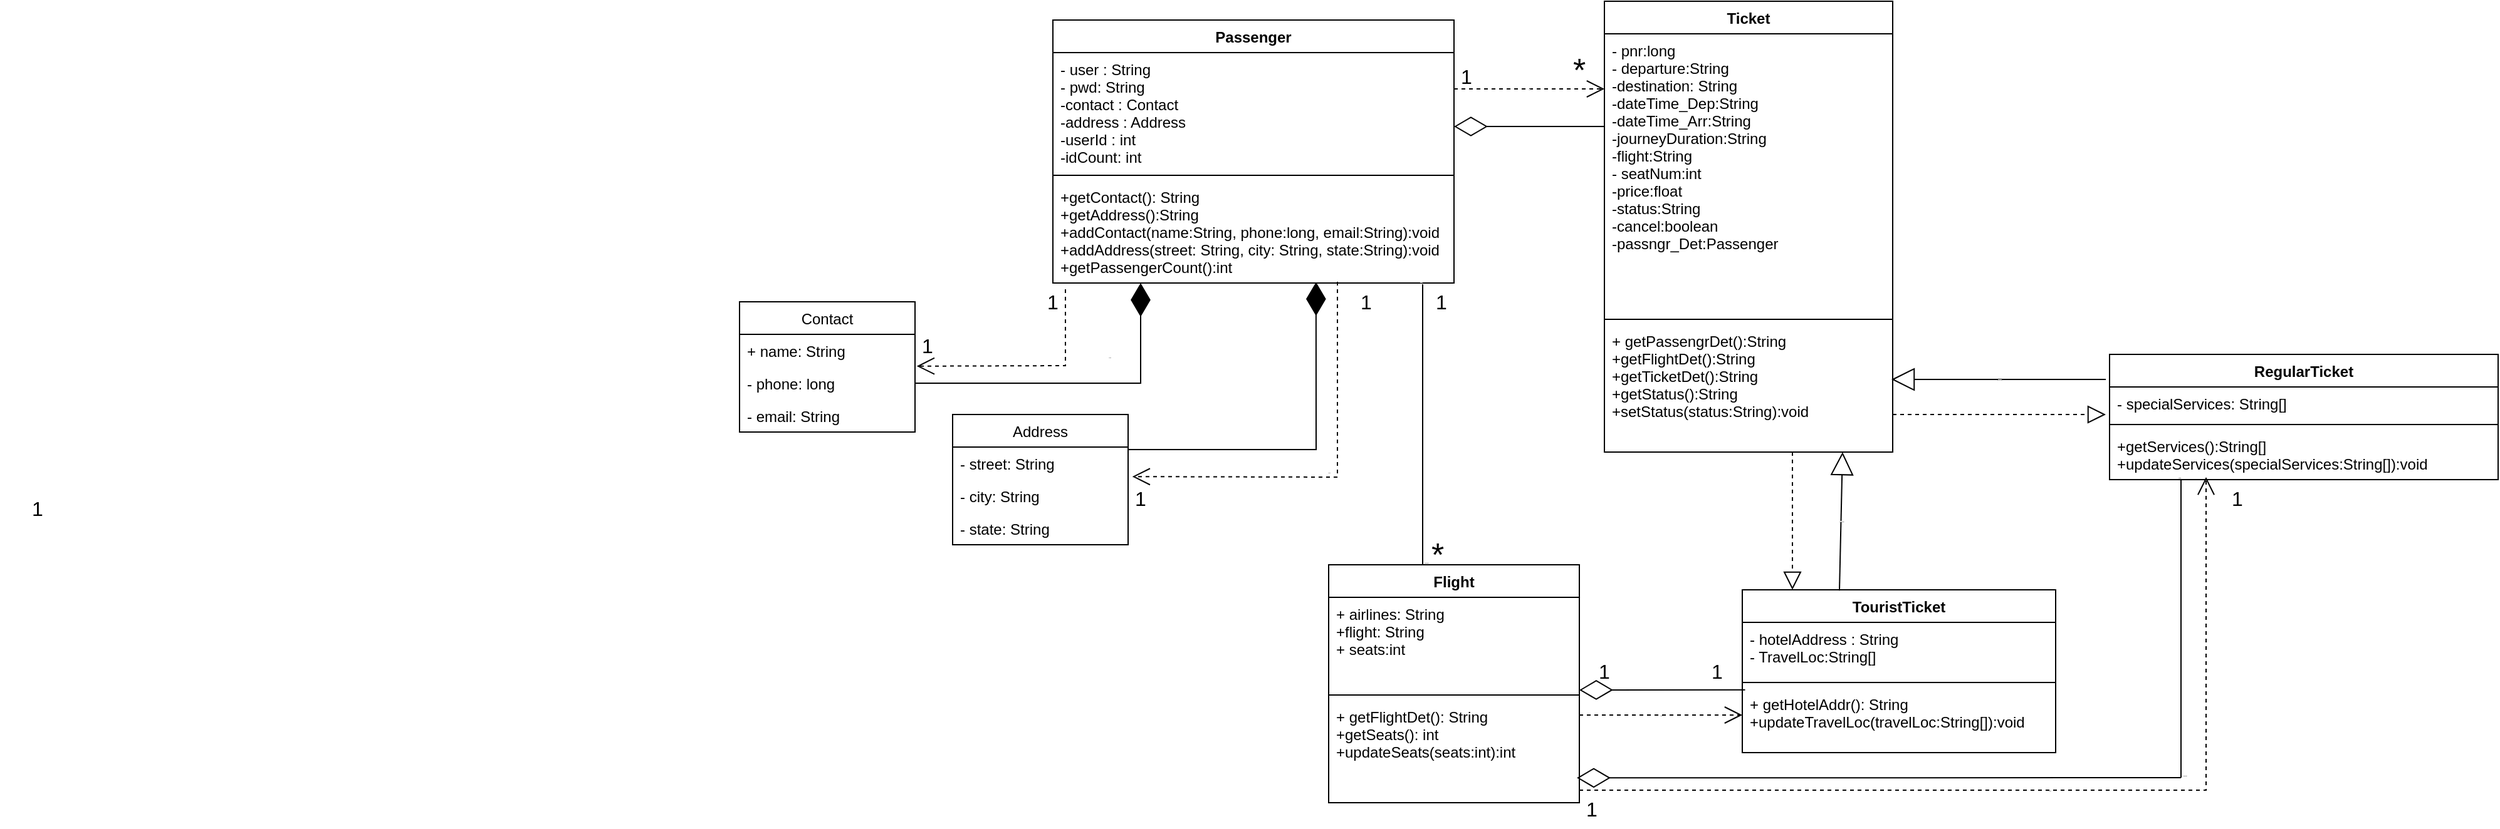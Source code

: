 <mxfile version="18.0.2" type="device"><diagram id="wABINvWNf6fJHYbn9OSX" name="Page-1"><mxGraphModel dx="1888" dy="539" grid="1" gridSize="10" guides="1" tooltips="1" connect="1" arrows="1" fold="1" page="1" pageScale="1" pageWidth="850" pageHeight="1100" math="0" shadow="0"><root><mxCell id="0"/><mxCell id="1" parent="0"/><mxCell id="V84Y-8vlFvcHDuwlT_fq-17" value="Flight" style="swimlane;fontStyle=1;align=center;verticalAlign=top;childLayout=stackLayout;horizontal=1;startSize=26;horizontalStack=0;resizeParent=1;resizeParentMax=0;resizeLast=0;collapsible=1;marginBottom=0;" parent="1" vertex="1"><mxGeometry x="520" y="520" width="200" height="190" as="geometry"><mxRectangle x="70" y="90" width="70" height="80" as="alternateBounds"/></mxGeometry></mxCell><mxCell id="V84Y-8vlFvcHDuwlT_fq-18" value="+ airlines: String&#10;+flight: String&#10;+ seats:int" style="text;strokeColor=none;fillColor=none;align=left;verticalAlign=top;spacingLeft=4;spacingRight=4;overflow=hidden;rotatable=0;points=[[0,0.5],[1,0.5]];portConstraint=eastwest;" parent="V84Y-8vlFvcHDuwlT_fq-17" vertex="1"><mxGeometry y="26" width="200" height="74" as="geometry"/></mxCell><mxCell id="V84Y-8vlFvcHDuwlT_fq-19" value="" style="line;strokeWidth=1;fillColor=none;align=left;verticalAlign=middle;spacingTop=-1;spacingLeft=3;spacingRight=3;rotatable=0;labelPosition=right;points=[];portConstraint=eastwest;" parent="V84Y-8vlFvcHDuwlT_fq-17" vertex="1"><mxGeometry y="100" width="200" height="8" as="geometry"/></mxCell><mxCell id="V84Y-8vlFvcHDuwlT_fq-20" value="+ getFlightDet(): String&#10;+getSeats(): int&#10;+updateSeats(seats:int):int" style="text;strokeColor=none;fillColor=none;align=left;verticalAlign=top;spacingLeft=4;spacingRight=4;overflow=hidden;rotatable=0;points=[[0,0.5],[1,0.5]];portConstraint=eastwest;" parent="V84Y-8vlFvcHDuwlT_fq-17" vertex="1"><mxGeometry y="108" width="200" height="82" as="geometry"/></mxCell><mxCell id="V84Y-8vlFvcHDuwlT_fq-21" value="Ticket" style="swimlane;fontStyle=1;align=center;verticalAlign=top;childLayout=stackLayout;horizontal=1;startSize=26;horizontalStack=0;resizeParent=1;resizeParentMax=0;resizeLast=0;collapsible=1;marginBottom=0;" parent="1" vertex="1"><mxGeometry x="740" y="70" width="230" height="360" as="geometry"/></mxCell><mxCell id="V84Y-8vlFvcHDuwlT_fq-22" value="- pnr:long&#10;- departure:String&#10;-destination: String&#10;-dateTime_Dep:String&#10;-dateTime_Arr:String&#10;-journeyDuration:String&#10;-flight:String&#10;- seatNum:int&#10;-price:float&#10;-status:String&#10;-cancel:boolean&#10;-passngr_Det:Passenger" style="text;strokeColor=none;fillColor=none;align=left;verticalAlign=top;spacingLeft=4;spacingRight=4;overflow=hidden;rotatable=0;points=[[0,0.5],[1,0.5]];portConstraint=eastwest;" parent="V84Y-8vlFvcHDuwlT_fq-21" vertex="1"><mxGeometry y="26" width="230" height="224" as="geometry"/></mxCell><mxCell id="V84Y-8vlFvcHDuwlT_fq-23" value="" style="line;strokeWidth=1;fillColor=none;align=left;verticalAlign=middle;spacingTop=-1;spacingLeft=3;spacingRight=3;rotatable=0;labelPosition=right;points=[];portConstraint=eastwest;" parent="V84Y-8vlFvcHDuwlT_fq-21" vertex="1"><mxGeometry y="250" width="230" height="8" as="geometry"/></mxCell><mxCell id="V84Y-8vlFvcHDuwlT_fq-24" value="+ getPassengrDet():String&#10;+getFlightDet():String&#10;+getTicketDet():String&#10;+getStatus():String&#10;+setStatus(status:String):void" style="text;strokeColor=none;fillColor=none;align=left;verticalAlign=top;spacingLeft=4;spacingRight=4;overflow=hidden;rotatable=0;points=[[0,0.5],[1,0.5]];portConstraint=eastwest;" parent="V84Y-8vlFvcHDuwlT_fq-21" vertex="1"><mxGeometry y="258" width="230" height="102" as="geometry"/></mxCell><mxCell id="V84Y-8vlFvcHDuwlT_fq-25" value="Passenger" style="swimlane;fontStyle=1;align=center;verticalAlign=top;childLayout=stackLayout;horizontal=1;startSize=26;horizontalStack=0;resizeParent=1;resizeParentMax=0;resizeLast=0;collapsible=1;marginBottom=0;" parent="1" vertex="1"><mxGeometry x="300" y="85" width="320" height="210" as="geometry"/></mxCell><mxCell id="V84Y-8vlFvcHDuwlT_fq-26" value="- user : String&#10;- pwd: String&#10;-contact : Contact&#10;-address : Address&#10;-userId : int&#10;-idCount: int" style="text;strokeColor=none;fillColor=none;align=left;verticalAlign=top;spacingLeft=4;spacingRight=4;overflow=hidden;rotatable=0;points=[[0,0.5],[1,0.5]];portConstraint=eastwest;" parent="V84Y-8vlFvcHDuwlT_fq-25" vertex="1"><mxGeometry y="26" width="320" height="94" as="geometry"/></mxCell><mxCell id="V84Y-8vlFvcHDuwlT_fq-27" value="" style="line;strokeWidth=1;fillColor=none;align=left;verticalAlign=middle;spacingTop=-1;spacingLeft=3;spacingRight=3;rotatable=0;labelPosition=right;points=[];portConstraint=eastwest;" parent="V84Y-8vlFvcHDuwlT_fq-25" vertex="1"><mxGeometry y="120" width="320" height="8" as="geometry"/></mxCell><mxCell id="V84Y-8vlFvcHDuwlT_fq-28" value="+getContact(): String&#10;+getAddress():String&#10;+addContact(name:String, phone:long, email:String):void&#10;+addAddress(street: String, city: String, state:String):void&#10;+getPassengerCount():int" style="text;strokeColor=none;fillColor=none;align=left;verticalAlign=top;spacingLeft=4;spacingRight=4;overflow=hidden;rotatable=0;points=[[0,0.5],[1,0.5]];portConstraint=eastwest;" parent="V84Y-8vlFvcHDuwlT_fq-25" vertex="1"><mxGeometry y="128" width="320" height="82" as="geometry"/></mxCell><mxCell id="zxwpKoPAMG8Fw4GfxHsp-13" value="Contact" style="swimlane;fontStyle=0;childLayout=stackLayout;horizontal=1;startSize=26;fillColor=none;horizontalStack=0;resizeParent=1;resizeParentMax=0;resizeLast=0;collapsible=1;marginBottom=0;" parent="1" vertex="1"><mxGeometry x="50" y="310" width="140" height="104" as="geometry"/></mxCell><mxCell id="zxwpKoPAMG8Fw4GfxHsp-14" value="+ name: String" style="text;strokeColor=none;fillColor=none;align=left;verticalAlign=top;spacingLeft=4;spacingRight=4;overflow=hidden;rotatable=0;points=[[0,0.5],[1,0.5]];portConstraint=eastwest;" parent="zxwpKoPAMG8Fw4GfxHsp-13" vertex="1"><mxGeometry y="26" width="140" height="26" as="geometry"/></mxCell><mxCell id="zxwpKoPAMG8Fw4GfxHsp-15" value="- phone: long" style="text;strokeColor=none;fillColor=none;align=left;verticalAlign=top;spacingLeft=4;spacingRight=4;overflow=hidden;rotatable=0;points=[[0,0.5],[1,0.5]];portConstraint=eastwest;" parent="zxwpKoPAMG8Fw4GfxHsp-13" vertex="1"><mxGeometry y="52" width="140" height="26" as="geometry"/></mxCell><mxCell id="zxwpKoPAMG8Fw4GfxHsp-16" value="- email: String" style="text;strokeColor=none;fillColor=none;align=left;verticalAlign=top;spacingLeft=4;spacingRight=4;overflow=hidden;rotatable=0;points=[[0,0.5],[1,0.5]];portConstraint=eastwest;" parent="zxwpKoPAMG8Fw4GfxHsp-13" vertex="1"><mxGeometry y="78" width="140" height="26" as="geometry"/></mxCell><mxCell id="zxwpKoPAMG8Fw4GfxHsp-17" value="Address" style="swimlane;fontStyle=0;childLayout=stackLayout;horizontal=1;startSize=26;fillColor=none;horizontalStack=0;resizeParent=1;resizeParentMax=0;resizeLast=0;collapsible=1;marginBottom=0;" parent="1" vertex="1"><mxGeometry x="220" y="400" width="140" height="104" as="geometry"/></mxCell><mxCell id="zxwpKoPAMG8Fw4GfxHsp-18" value="- street: String" style="text;strokeColor=none;fillColor=none;align=left;verticalAlign=top;spacingLeft=4;spacingRight=4;overflow=hidden;rotatable=0;points=[[0,0.5],[1,0.5]];portConstraint=eastwest;" parent="zxwpKoPAMG8Fw4GfxHsp-17" vertex="1"><mxGeometry y="26" width="140" height="26" as="geometry"/></mxCell><mxCell id="zxwpKoPAMG8Fw4GfxHsp-19" value="- city: String" style="text;strokeColor=none;fillColor=none;align=left;verticalAlign=top;spacingLeft=4;spacingRight=4;overflow=hidden;rotatable=0;points=[[0,0.5],[1,0.5]];portConstraint=eastwest;" parent="zxwpKoPAMG8Fw4GfxHsp-17" vertex="1"><mxGeometry y="52" width="140" height="26" as="geometry"/></mxCell><mxCell id="zxwpKoPAMG8Fw4GfxHsp-20" value="- state: String" style="text;strokeColor=none;fillColor=none;align=left;verticalAlign=top;spacingLeft=4;spacingRight=4;overflow=hidden;rotatable=0;points=[[0,0.5],[1,0.5]];portConstraint=eastwest;" parent="zxwpKoPAMG8Fw4GfxHsp-17" vertex="1"><mxGeometry y="78" width="140" height="26" as="geometry"/></mxCell><mxCell id="zxwpKoPAMG8Fw4GfxHsp-21" value="Use" style="endArrow=open;endSize=12;dashed=1;html=1;rounded=0;entryX=1.01;entryY=0.977;entryDx=0;entryDy=0;entryPerimeter=0;fontSize=1;" parent="1" target="zxwpKoPAMG8Fw4GfxHsp-14" edge="1"><mxGeometry x="-0.396" y="35" width="160" relative="1" as="geometry"><mxPoint x="310" y="300" as="sourcePoint"/><mxPoint x="203" y="361" as="targetPoint"/><Array as="points"><mxPoint x="310" y="361"/></Array><mxPoint as="offset"/></mxGeometry></mxCell><mxCell id="zxwpKoPAMG8Fw4GfxHsp-22" value="Use" style="endArrow=open;endSize=12;dashed=1;html=1;rounded=0;entryX=1.024;entryY=0.907;entryDx=0;entryDy=0;entryPerimeter=0;fontSize=1;" parent="1" target="zxwpKoPAMG8Fw4GfxHsp-18" edge="1"><mxGeometry x="0.023" y="-4" width="160" relative="1" as="geometry"><mxPoint x="527" y="294" as="sourcePoint"/><mxPoint x="358.88" y="453.582" as="targetPoint"/><mxPoint as="offset"/><Array as="points"><mxPoint x="527" y="314"/><mxPoint x="527" y="450"/></Array></mxGeometry></mxCell><mxCell id="zxwpKoPAMG8Fw4GfxHsp-24" value="" style="endArrow=diamondThin;endFill=1;endSize=24;html=1;rounded=0;" parent="1" edge="1"><mxGeometry width="160" relative="1" as="geometry"><mxPoint x="190" y="375" as="sourcePoint"/><mxPoint x="370" y="295" as="targetPoint"/><Array as="points"><mxPoint x="370" y="375"/></Array></mxGeometry></mxCell><mxCell id="zxwpKoPAMG8Fw4GfxHsp-25" value="" style="endArrow=diamondThin;endFill=1;endSize=24;html=1;rounded=0;entryX=0.656;entryY=1.016;entryDx=0;entryDy=0;entryPerimeter=0;" parent="1" edge="1"><mxGeometry width="160" relative="1" as="geometry"><mxPoint x="360" y="428" as="sourcePoint"/><mxPoint x="509.92" y="294.312" as="targetPoint"/><Array as="points"><mxPoint x="510" y="428"/></Array></mxGeometry></mxCell><mxCell id="zxwpKoPAMG8Fw4GfxHsp-30" value="RegularTicket" style="swimlane;fontStyle=1;align=center;verticalAlign=top;childLayout=stackLayout;horizontal=1;startSize=26;horizontalStack=0;resizeParent=1;resizeParentMax=0;resizeLast=0;collapsible=1;marginBottom=0;" parent="1" vertex="1"><mxGeometry x="1143" y="352" width="310" height="100" as="geometry"/></mxCell><mxCell id="zxwpKoPAMG8Fw4GfxHsp-31" value="- specialServices: String[]" style="text;strokeColor=none;fillColor=none;align=left;verticalAlign=top;spacingLeft=4;spacingRight=4;overflow=hidden;rotatable=0;points=[[0,0.5],[1,0.5]];portConstraint=eastwest;" parent="zxwpKoPAMG8Fw4GfxHsp-30" vertex="1"><mxGeometry y="26" width="310" height="26" as="geometry"/></mxCell><mxCell id="zxwpKoPAMG8Fw4GfxHsp-32" value="" style="line;strokeWidth=1;fillColor=none;align=left;verticalAlign=middle;spacingTop=-1;spacingLeft=3;spacingRight=3;rotatable=0;labelPosition=right;points=[];portConstraint=eastwest;" parent="zxwpKoPAMG8Fw4GfxHsp-30" vertex="1"><mxGeometry y="52" width="310" height="8" as="geometry"/></mxCell><mxCell id="zxwpKoPAMG8Fw4GfxHsp-33" value="+getServices():String[]&#10;+updateServices(specialServices:String[]):void" style="text;strokeColor=none;fillColor=none;align=left;verticalAlign=top;spacingLeft=4;spacingRight=4;overflow=hidden;rotatable=0;points=[[0,0.5],[1,0.5]];portConstraint=eastwest;" parent="zxwpKoPAMG8Fw4GfxHsp-30" vertex="1"><mxGeometry y="60" width="310" height="40" as="geometry"/></mxCell><mxCell id="zxwpKoPAMG8Fw4GfxHsp-34" value="TouristTicket" style="swimlane;fontStyle=1;align=center;verticalAlign=top;childLayout=stackLayout;horizontal=1;startSize=26;horizontalStack=0;resizeParent=1;resizeParentMax=0;resizeLast=0;collapsible=1;marginBottom=0;" parent="1" vertex="1"><mxGeometry x="850" y="540" width="250" height="130" as="geometry"/></mxCell><mxCell id="zxwpKoPAMG8Fw4GfxHsp-35" value="- hotelAddress : String&#10;- TravelLoc:String[]" style="text;strokeColor=none;fillColor=none;align=left;verticalAlign=top;spacingLeft=4;spacingRight=4;overflow=hidden;rotatable=0;points=[[0,0.5],[1,0.5]];portConstraint=eastwest;" parent="zxwpKoPAMG8Fw4GfxHsp-34" vertex="1"><mxGeometry y="26" width="250" height="44" as="geometry"/></mxCell><mxCell id="zxwpKoPAMG8Fw4GfxHsp-36" value="" style="line;strokeWidth=1;fillColor=none;align=left;verticalAlign=middle;spacingTop=-1;spacingLeft=3;spacingRight=3;rotatable=0;labelPosition=right;points=[];portConstraint=eastwest;" parent="zxwpKoPAMG8Fw4GfxHsp-34" vertex="1"><mxGeometry y="70" width="250" height="8" as="geometry"/></mxCell><mxCell id="zxwpKoPAMG8Fw4GfxHsp-37" value="+ getHotelAddr(): String&#10;+updateTravelLoc(travelLoc:String[]):void " style="text;strokeColor=none;fillColor=none;align=left;verticalAlign=top;spacingLeft=4;spacingRight=4;overflow=hidden;rotatable=0;points=[[0,0.5],[1,0.5]];portConstraint=eastwest;" parent="zxwpKoPAMG8Fw4GfxHsp-34" vertex="1"><mxGeometry y="78" width="250" height="52" as="geometry"/></mxCell><mxCell id="zxwpKoPAMG8Fw4GfxHsp-42" value="Extends" style="endArrow=block;endSize=16;endFill=0;html=1;rounded=0;fontSize=1;exitX=0.31;exitY=0.005;exitDx=0;exitDy=0;exitPerimeter=0;entryX=0.826;entryY=1;entryDx=0;entryDy=0;entryPerimeter=0;" parent="1" source="zxwpKoPAMG8Fw4GfxHsp-34" target="V84Y-8vlFvcHDuwlT_fq-24" edge="1"><mxGeometry width="160" relative="1" as="geometry"><mxPoint x="1090" y="500" as="sourcePoint"/><mxPoint x="920" y="420" as="targetPoint"/></mxGeometry></mxCell><mxCell id="zxwpKoPAMG8Fw4GfxHsp-48" value="Extends" style="endArrow=block;endSize=16;endFill=0;html=1;rounded=0;fontSize=1;" parent="1" edge="1"><mxGeometry width="160" relative="1" as="geometry"><mxPoint x="1140" y="372" as="sourcePoint"/><mxPoint x="969" y="372" as="targetPoint"/></mxGeometry></mxCell><mxCell id="zxwpKoPAMG8Fw4GfxHsp-49" value="" style="endArrow=block;dashed=1;endFill=0;endSize=12;html=1;rounded=0;fontSize=1;" parent="1" edge="1"><mxGeometry width="160" relative="1" as="geometry"><mxPoint x="890" y="430" as="sourcePoint"/><mxPoint x="890" y="540" as="targetPoint"/><Array as="points"><mxPoint x="890" y="510"/></Array></mxGeometry></mxCell><mxCell id="zxwpKoPAMG8Fw4GfxHsp-50" value="" style="endArrow=block;dashed=1;endFill=0;endSize=12;html=1;rounded=0;fontSize=1;" parent="1" edge="1"><mxGeometry width="160" relative="1" as="geometry"><mxPoint x="970.0" y="400" as="sourcePoint"/><mxPoint x="1140" y="400" as="targetPoint"/></mxGeometry></mxCell><mxCell id="zxwpKoPAMG8Fw4GfxHsp-51" value="" style="endArrow=diamondThin;endFill=0;endSize=24;html=1;rounded=0;fontSize=1;" parent="1" edge="1"><mxGeometry width="160" relative="1" as="geometry"><mxPoint x="740" y="170" as="sourcePoint"/><mxPoint x="620" y="170" as="targetPoint"/><Array as="points"><mxPoint x="700" y="170"/></Array></mxGeometry></mxCell><mxCell id="zxwpKoPAMG8Fw4GfxHsp-52" value="Use" style="endArrow=open;endSize=12;dashed=1;html=1;rounded=0;fontSize=1;" parent="1" edge="1"><mxGeometry width="160" relative="1" as="geometry"><mxPoint x="620" y="140" as="sourcePoint"/><mxPoint x="740" y="140" as="targetPoint"/><Array as="points"><mxPoint x="700" y="140"/></Array></mxGeometry></mxCell><mxCell id="zxwpKoPAMG8Fw4GfxHsp-56" value="" style="endArrow=none;html=1;edgeStyle=orthogonalEdgeStyle;rounded=0;fontSize=1;exitX=0.375;exitY=0;exitDx=0;exitDy=0;exitPerimeter=0;" parent="1" source="V84Y-8vlFvcHDuwlT_fq-17" edge="1"><mxGeometry relative="1" as="geometry"><mxPoint x="595" y="504" as="sourcePoint"/><mxPoint x="595" y="296" as="targetPoint"/></mxGeometry></mxCell><mxCell id="zxwpKoPAMG8Fw4GfxHsp-57" value="parent" style="edgeLabel;resizable=0;html=1;align=left;verticalAlign=bottom;fontSize=1;" parent="zxwpKoPAMG8Fw4GfxHsp-56" connectable="0" vertex="1"><mxGeometry x="-1" relative="1" as="geometry"/></mxCell><mxCell id="zxwpKoPAMG8Fw4GfxHsp-58" value="child" style="edgeLabel;resizable=0;html=1;align=right;verticalAlign=bottom;fontSize=1;" parent="zxwpKoPAMG8Fw4GfxHsp-56" connectable="0" vertex="1"><mxGeometry x="1" relative="1" as="geometry"/></mxCell><mxCell id="zxwpKoPAMG8Fw4GfxHsp-59" value="Use" style="endArrow=open;endSize=12;dashed=1;html=1;rounded=0;fontSize=1;" parent="1" edge="1"><mxGeometry width="160" relative="1" as="geometry"><mxPoint x="720" y="640" as="sourcePoint"/><mxPoint x="850" y="640" as="targetPoint"/></mxGeometry></mxCell><mxCell id="zxwpKoPAMG8Fw4GfxHsp-60" value="Use" style="endArrow=open;endSize=12;dashed=1;html=1;rounded=0;fontSize=1;" parent="1" edge="1"><mxGeometry width="160" relative="1" as="geometry"><mxPoint x="720" y="700" as="sourcePoint"/><mxPoint x="1220" y="450" as="targetPoint"/><Array as="points"><mxPoint x="1220" y="700"/></Array></mxGeometry></mxCell><mxCell id="zxwpKoPAMG8Fw4GfxHsp-61" value="" style="endArrow=diamondThin;endFill=0;endSize=24;html=1;rounded=0;fontSize=1;exitX=0.009;exitY=0.035;exitDx=0;exitDy=0;exitPerimeter=0;" parent="1" source="zxwpKoPAMG8Fw4GfxHsp-37" edge="1"><mxGeometry width="160" relative="1" as="geometry"><mxPoint x="840" y="620" as="sourcePoint"/><mxPoint x="720" y="620" as="targetPoint"/></mxGeometry></mxCell><mxCell id="zxwpKoPAMG8Fw4GfxHsp-62" value="" style="endArrow=diamondThin;endFill=0;endSize=24;html=1;rounded=0;fontSize=1;" parent="1" edge="1"><mxGeometry width="160" relative="1" as="geometry"><mxPoint x="1200" y="690" as="sourcePoint"/><mxPoint x="718" y="690.18" as="targetPoint"/></mxGeometry></mxCell><mxCell id="zxwpKoPAMG8Fw4GfxHsp-63" value="" style="endArrow=none;html=1;edgeStyle=orthogonalEdgeStyle;rounded=0;fontSize=1;" parent="1" edge="1"><mxGeometry relative="1" as="geometry"><mxPoint x="1200" y="690" as="sourcePoint"/><mxPoint x="1200" y="452" as="targetPoint"/></mxGeometry></mxCell><mxCell id="zxwpKoPAMG8Fw4GfxHsp-64" value="parent" style="edgeLabel;resizable=0;html=1;align=left;verticalAlign=bottom;fontSize=1;" parent="zxwpKoPAMG8Fw4GfxHsp-63" connectable="0" vertex="1"><mxGeometry x="-1" relative="1" as="geometry"/></mxCell><mxCell id="zxwpKoPAMG8Fw4GfxHsp-65" value="child" style="edgeLabel;resizable=0;html=1;align=right;verticalAlign=bottom;fontSize=1;" parent="zxwpKoPAMG8Fw4GfxHsp-63" connectable="0" vertex="1"><mxGeometry x="1" relative="1" as="geometry"/></mxCell><mxCell id="zxwpKoPAMG8Fw4GfxHsp-66" value="&lt;span style=&quot;font-size: 16px;&quot;&gt;1&lt;/span&gt;" style="text;html=1;strokeColor=none;fillColor=none;align=center;verticalAlign=middle;whiteSpace=wrap;rounded=0;fontSize=1;" parent="1" vertex="1"><mxGeometry x="520" y="295" width="60" height="30" as="geometry"/></mxCell><mxCell id="zxwpKoPAMG8Fw4GfxHsp-67" value="&lt;span style=&quot;font-size: 16px;&quot;&gt;1&lt;/span&gt;" style="text;html=1;strokeColor=none;fillColor=none;align=center;verticalAlign=middle;whiteSpace=wrap;rounded=0;fontSize=1;" parent="1" vertex="1"><mxGeometry x="340" y="452" width="60" height="30" as="geometry"/></mxCell><mxCell id="zxwpKoPAMG8Fw4GfxHsp-68" value="&lt;span style=&quot;font-size: 16px;&quot;&gt;1&lt;/span&gt;" style="text;html=1;strokeColor=none;fillColor=none;align=center;verticalAlign=middle;whiteSpace=wrap;rounded=0;fontSize=1;" parent="1" vertex="1"><mxGeometry x="270" y="295" width="60" height="30" as="geometry"/></mxCell><mxCell id="zxwpKoPAMG8Fw4GfxHsp-70" value="&lt;span style=&quot;font-size: 16px;&quot;&gt;1&lt;/span&gt;" style="text;html=1;strokeColor=none;fillColor=none;align=center;verticalAlign=middle;whiteSpace=wrap;rounded=0;fontSize=1;" parent="1" vertex="1"><mxGeometry x="-540" y="460" width="60" height="30" as="geometry"/></mxCell><mxCell id="zxwpKoPAMG8Fw4GfxHsp-71" value="&lt;span style=&quot;font-size: 16px;&quot;&gt;1&lt;/span&gt;" style="text;html=1;strokeColor=none;fillColor=none;align=center;verticalAlign=middle;whiteSpace=wrap;rounded=0;fontSize=1;" parent="1" vertex="1"><mxGeometry x="170" y="330" width="60" height="30" as="geometry"/></mxCell><mxCell id="zxwpKoPAMG8Fw4GfxHsp-72" value="&lt;span style=&quot;font-size: 16px;&quot;&gt;1&lt;/span&gt;" style="text;html=1;strokeColor=none;fillColor=none;align=center;verticalAlign=middle;whiteSpace=wrap;rounded=0;fontSize=1;" parent="1" vertex="1"><mxGeometry x="580" y="295" width="60" height="30" as="geometry"/></mxCell><mxCell id="zxwpKoPAMG8Fw4GfxHsp-74" value="*" style="text;html=1;strokeColor=none;fillColor=none;align=center;verticalAlign=middle;whiteSpace=wrap;rounded=0;fontSize=26;" parent="1" vertex="1"><mxGeometry x="577" y="497" width="60" height="30" as="geometry"/></mxCell><mxCell id="zxwpKoPAMG8Fw4GfxHsp-77" value="&lt;span style=&quot;font-size: 16px;&quot;&gt;1&lt;/span&gt;" style="text;html=1;strokeColor=none;fillColor=none;align=center;verticalAlign=middle;whiteSpace=wrap;rounded=0;fontSize=1;" parent="1" vertex="1"><mxGeometry x="600" y="115" width="60" height="30" as="geometry"/></mxCell><mxCell id="zxwpKoPAMG8Fw4GfxHsp-78" value="*" style="text;html=1;strokeColor=none;fillColor=none;align=center;verticalAlign=middle;whiteSpace=wrap;rounded=0;fontSize=26;" parent="1" vertex="1"><mxGeometry x="690" y="110" width="60" height="30" as="geometry"/></mxCell><mxCell id="zxwpKoPAMG8Fw4GfxHsp-80" value="&lt;span style=&quot;font-size: 16px;&quot;&gt;1&lt;/span&gt;" style="text;html=1;strokeColor=none;fillColor=none;align=center;verticalAlign=middle;whiteSpace=wrap;rounded=0;fontSize=1;" parent="1" vertex="1"><mxGeometry x="800" y="590" width="60" height="30" as="geometry"/></mxCell><mxCell id="zxwpKoPAMG8Fw4GfxHsp-81" value="&lt;span style=&quot;font-size: 16px;&quot;&gt;1&lt;/span&gt;" style="text;html=1;strokeColor=none;fillColor=none;align=center;verticalAlign=middle;whiteSpace=wrap;rounded=0;fontSize=1;" parent="1" vertex="1"><mxGeometry x="710" y="590" width="60" height="30" as="geometry"/></mxCell><mxCell id="zxwpKoPAMG8Fw4GfxHsp-82" value="&lt;span style=&quot;font-size: 16px;&quot;&gt;1&lt;/span&gt;" style="text;html=1;strokeColor=none;fillColor=none;align=center;verticalAlign=middle;whiteSpace=wrap;rounded=0;fontSize=1;" parent="1" vertex="1"><mxGeometry x="1215" y="452" width="60" height="30" as="geometry"/></mxCell><mxCell id="zxwpKoPAMG8Fw4GfxHsp-83" value="&lt;span style=&quot;font-size: 16px;&quot;&gt;1&lt;/span&gt;" style="text;html=1;strokeColor=none;fillColor=none;align=center;verticalAlign=middle;whiteSpace=wrap;rounded=0;fontSize=1;" parent="1" vertex="1"><mxGeometry x="700" y="700" width="60" height="30" as="geometry"/></mxCell></root></mxGraphModel></diagram></mxfile>